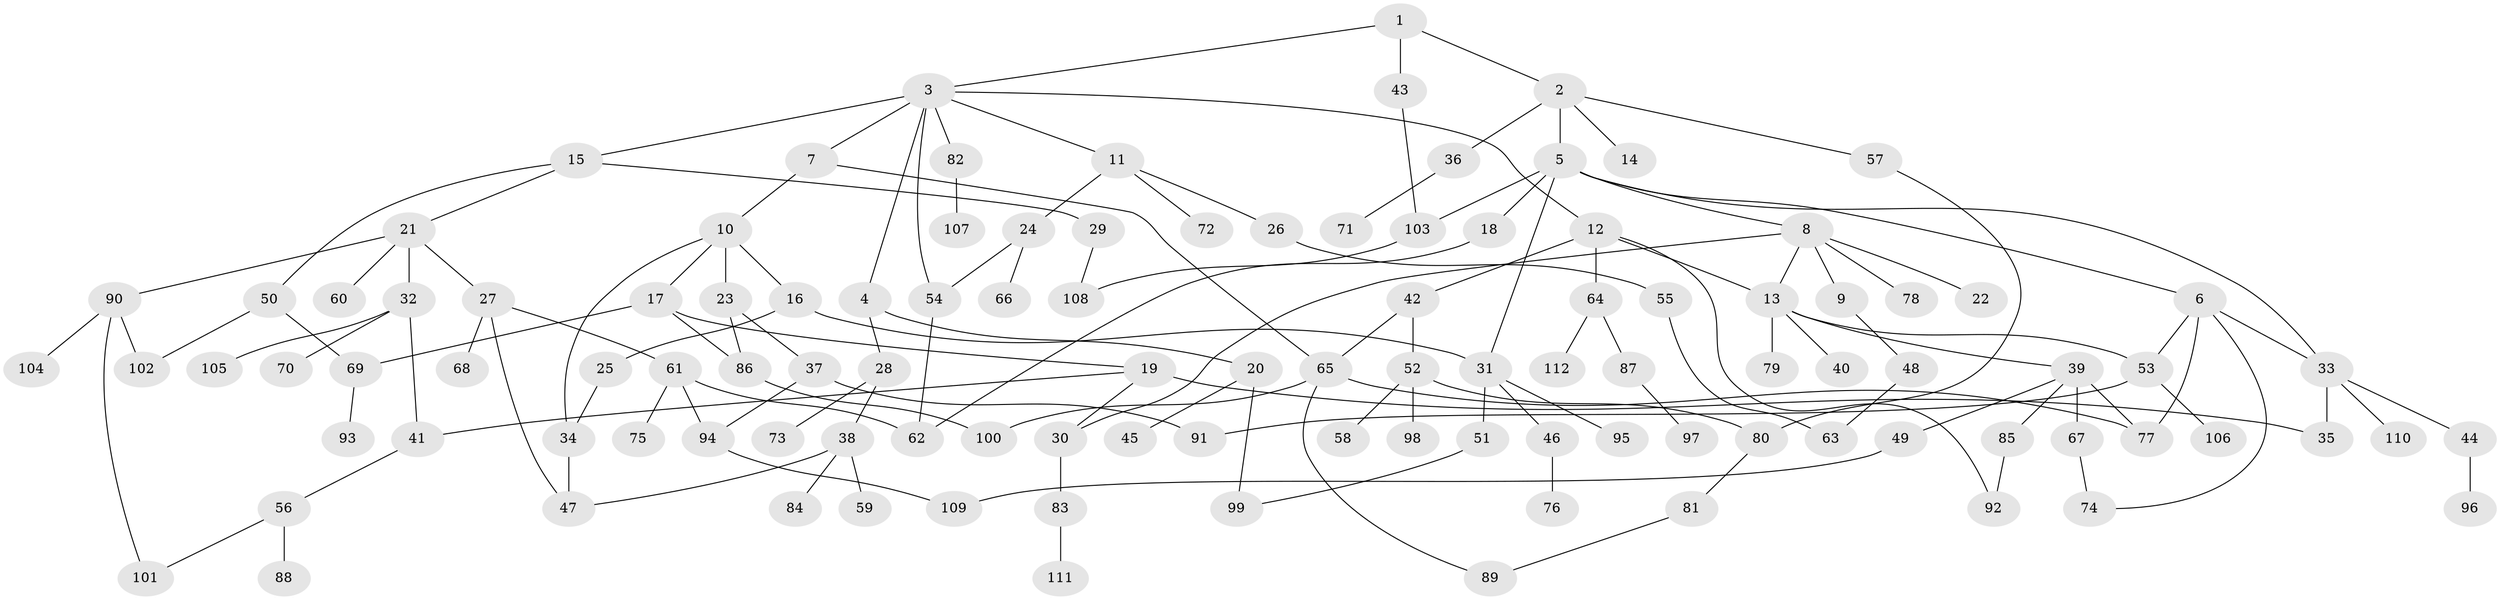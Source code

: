 // coarse degree distribution, {5: 0.1044776119402985, 9: 0.014925373134328358, 3: 0.07462686567164178, 2: 0.29850746268656714, 7: 0.014925373134328358, 4: 0.05970149253731343, 10: 0.029850746268656716, 1: 0.3582089552238806, 6: 0.04477611940298507}
// Generated by graph-tools (version 1.1) at 2025/45/03/04/25 21:45:28]
// undirected, 112 vertices, 143 edges
graph export_dot {
graph [start="1"]
  node [color=gray90,style=filled];
  1;
  2;
  3;
  4;
  5;
  6;
  7;
  8;
  9;
  10;
  11;
  12;
  13;
  14;
  15;
  16;
  17;
  18;
  19;
  20;
  21;
  22;
  23;
  24;
  25;
  26;
  27;
  28;
  29;
  30;
  31;
  32;
  33;
  34;
  35;
  36;
  37;
  38;
  39;
  40;
  41;
  42;
  43;
  44;
  45;
  46;
  47;
  48;
  49;
  50;
  51;
  52;
  53;
  54;
  55;
  56;
  57;
  58;
  59;
  60;
  61;
  62;
  63;
  64;
  65;
  66;
  67;
  68;
  69;
  70;
  71;
  72;
  73;
  74;
  75;
  76;
  77;
  78;
  79;
  80;
  81;
  82;
  83;
  84;
  85;
  86;
  87;
  88;
  89;
  90;
  91;
  92;
  93;
  94;
  95;
  96;
  97;
  98;
  99;
  100;
  101;
  102;
  103;
  104;
  105;
  106;
  107;
  108;
  109;
  110;
  111;
  112;
  1 -- 2;
  1 -- 3;
  1 -- 43;
  2 -- 5;
  2 -- 14;
  2 -- 36;
  2 -- 57;
  3 -- 4;
  3 -- 7;
  3 -- 11;
  3 -- 12;
  3 -- 15;
  3 -- 54;
  3 -- 82;
  4 -- 20;
  4 -- 28;
  5 -- 6;
  5 -- 8;
  5 -- 18;
  5 -- 31;
  5 -- 33;
  5 -- 103;
  6 -- 74;
  6 -- 77;
  6 -- 53;
  6 -- 33;
  7 -- 10;
  7 -- 65;
  8 -- 9;
  8 -- 13;
  8 -- 22;
  8 -- 78;
  8 -- 30;
  9 -- 48;
  10 -- 16;
  10 -- 17;
  10 -- 23;
  10 -- 34;
  11 -- 24;
  11 -- 26;
  11 -- 72;
  12 -- 42;
  12 -- 64;
  12 -- 92;
  12 -- 13;
  13 -- 39;
  13 -- 40;
  13 -- 53;
  13 -- 79;
  15 -- 21;
  15 -- 29;
  15 -- 50;
  16 -- 25;
  16 -- 31;
  17 -- 19;
  17 -- 69;
  17 -- 86;
  18 -- 62;
  19 -- 30;
  19 -- 41;
  19 -- 35;
  20 -- 45;
  20 -- 99;
  21 -- 27;
  21 -- 32;
  21 -- 60;
  21 -- 90;
  23 -- 37;
  23 -- 86;
  24 -- 66;
  24 -- 54;
  25 -- 34;
  26 -- 55;
  27 -- 61;
  27 -- 68;
  27 -- 47;
  28 -- 38;
  28 -- 73;
  29 -- 108;
  30 -- 83;
  31 -- 46;
  31 -- 51;
  31 -- 95;
  32 -- 70;
  32 -- 105;
  32 -- 41;
  33 -- 35;
  33 -- 44;
  33 -- 110;
  34 -- 47;
  36 -- 71;
  37 -- 94;
  37 -- 91;
  38 -- 59;
  38 -- 84;
  38 -- 47;
  39 -- 49;
  39 -- 67;
  39 -- 77;
  39 -- 85;
  41 -- 56;
  42 -- 52;
  42 -- 65;
  43 -- 103;
  44 -- 96;
  46 -- 76;
  48 -- 63;
  49 -- 109;
  50 -- 69;
  50 -- 102;
  51 -- 99;
  52 -- 58;
  52 -- 98;
  52 -- 80;
  53 -- 91;
  53 -- 106;
  54 -- 62;
  55 -- 63;
  56 -- 88;
  56 -- 101;
  57 -- 80;
  61 -- 62;
  61 -- 75;
  61 -- 94;
  64 -- 87;
  64 -- 112;
  65 -- 100;
  65 -- 77;
  65 -- 89;
  67 -- 74;
  69 -- 93;
  80 -- 81;
  81 -- 89;
  82 -- 107;
  83 -- 111;
  85 -- 92;
  86 -- 100;
  87 -- 97;
  90 -- 102;
  90 -- 104;
  90 -- 101;
  94 -- 109;
  103 -- 108;
}
